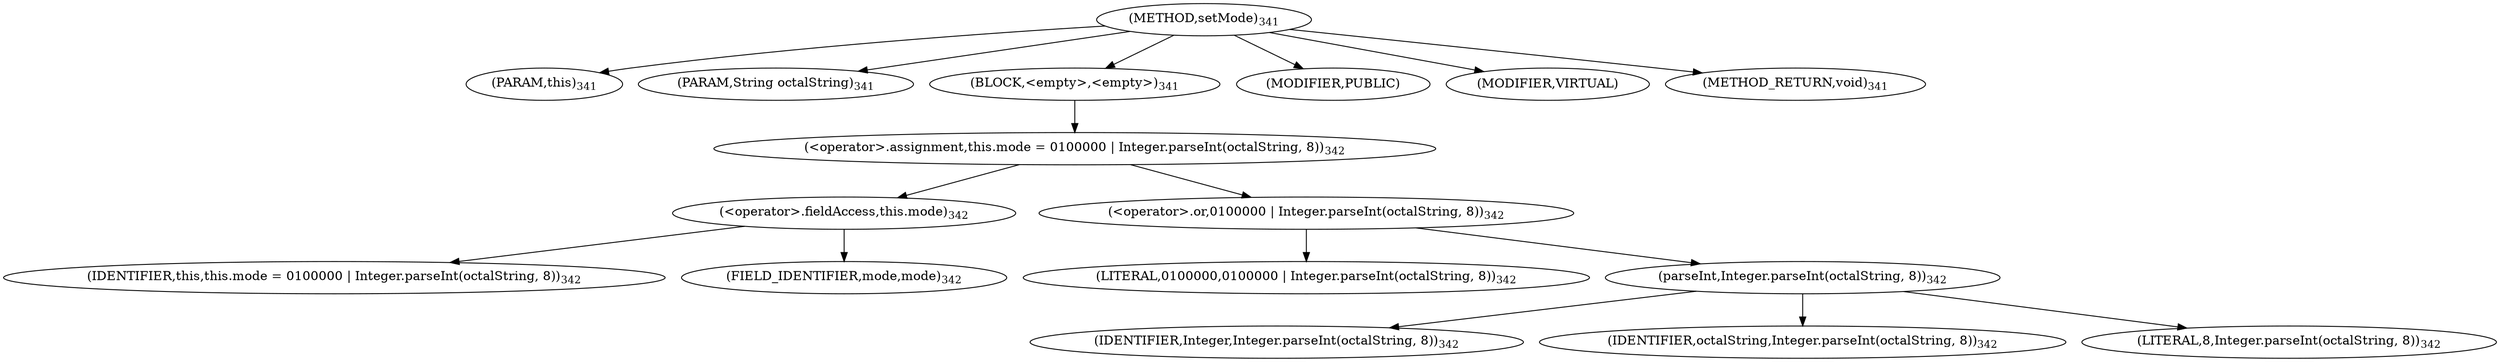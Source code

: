 digraph "setMode" {  
"944" [label = <(METHOD,setMode)<SUB>341</SUB>> ]
"43" [label = <(PARAM,this)<SUB>341</SUB>> ]
"945" [label = <(PARAM,String octalString)<SUB>341</SUB>> ]
"946" [label = <(BLOCK,&lt;empty&gt;,&lt;empty&gt;)<SUB>341</SUB>> ]
"947" [label = <(&lt;operator&gt;.assignment,this.mode = 0100000 | Integer.parseInt(octalString, 8))<SUB>342</SUB>> ]
"948" [label = <(&lt;operator&gt;.fieldAccess,this.mode)<SUB>342</SUB>> ]
"42" [label = <(IDENTIFIER,this,this.mode = 0100000 | Integer.parseInt(octalString, 8))<SUB>342</SUB>> ]
"949" [label = <(FIELD_IDENTIFIER,mode,mode)<SUB>342</SUB>> ]
"950" [label = <(&lt;operator&gt;.or,0100000 | Integer.parseInt(octalString, 8))<SUB>342</SUB>> ]
"951" [label = <(LITERAL,0100000,0100000 | Integer.parseInt(octalString, 8))<SUB>342</SUB>> ]
"952" [label = <(parseInt,Integer.parseInt(octalString, 8))<SUB>342</SUB>> ]
"953" [label = <(IDENTIFIER,Integer,Integer.parseInt(octalString, 8))<SUB>342</SUB>> ]
"954" [label = <(IDENTIFIER,octalString,Integer.parseInt(octalString, 8))<SUB>342</SUB>> ]
"955" [label = <(LITERAL,8,Integer.parseInt(octalString, 8))<SUB>342</SUB>> ]
"956" [label = <(MODIFIER,PUBLIC)> ]
"957" [label = <(MODIFIER,VIRTUAL)> ]
"958" [label = <(METHOD_RETURN,void)<SUB>341</SUB>> ]
  "944" -> "43" 
  "944" -> "945" 
  "944" -> "946" 
  "944" -> "956" 
  "944" -> "957" 
  "944" -> "958" 
  "946" -> "947" 
  "947" -> "948" 
  "947" -> "950" 
  "948" -> "42" 
  "948" -> "949" 
  "950" -> "951" 
  "950" -> "952" 
  "952" -> "953" 
  "952" -> "954" 
  "952" -> "955" 
}
